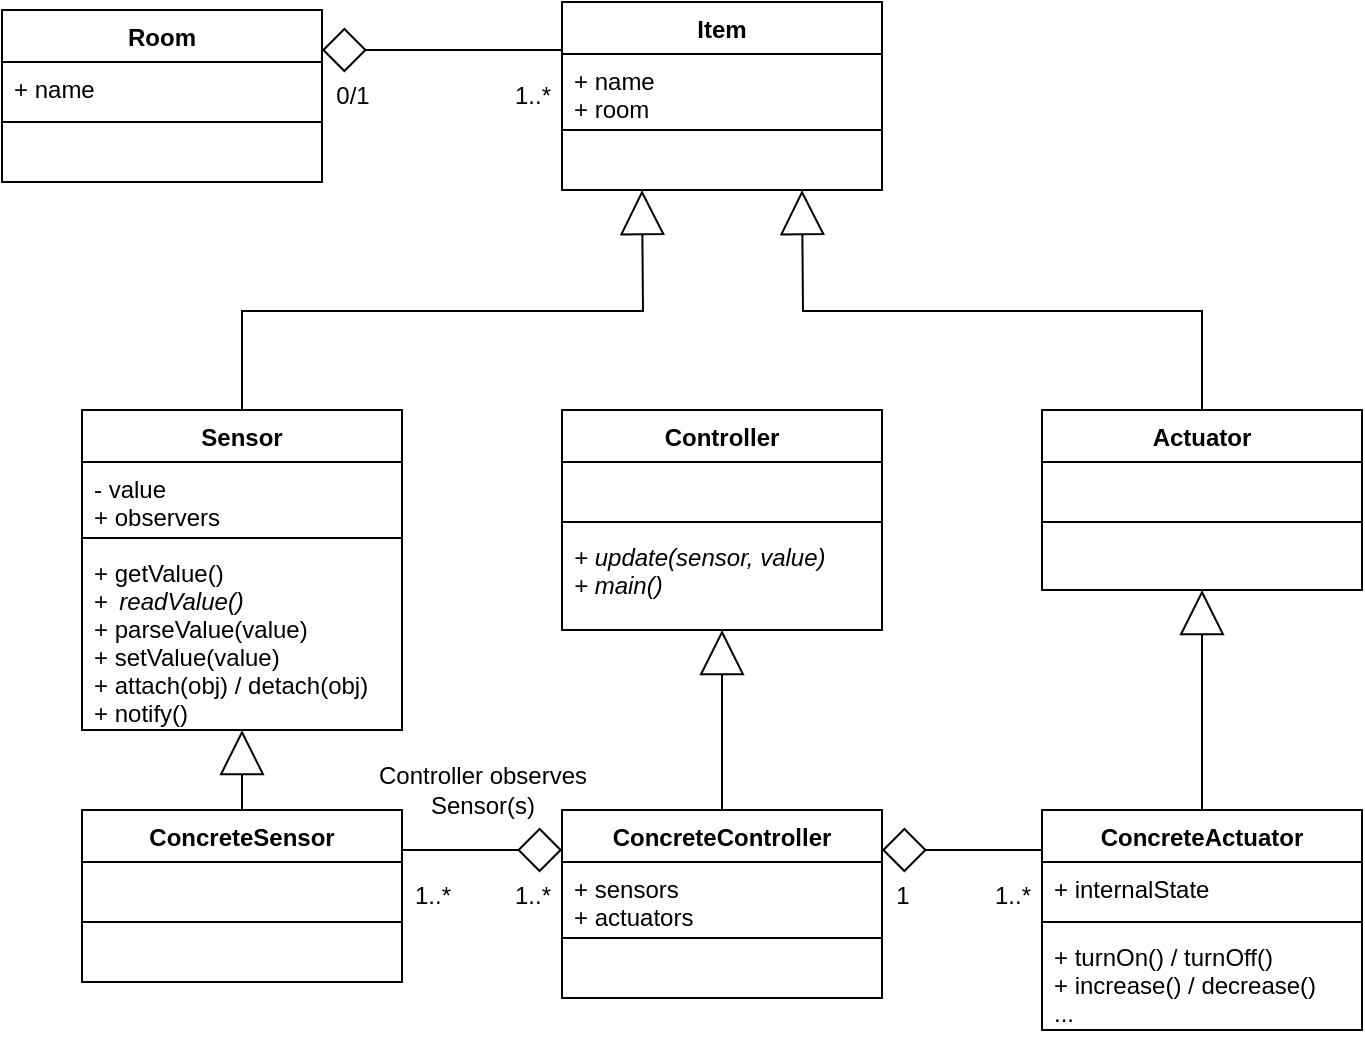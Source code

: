 <mxfile version="12.5.6" type="device"><diagram id="0APf3R0xYvNzL1ahtDGs" name="Page-1"><mxGraphModel dx="865" dy="461" grid="1" gridSize="10" guides="1" tooltips="1" connect="1" arrows="1" fold="1" page="1" pageScale="1" pageWidth="850" pageHeight="1100" math="0" shadow="0"><root><mxCell id="0"/><mxCell id="1" parent="0"/><mxCell id="yFAVkknYEtkEB1I0UsBd-41" style="edgeStyle=orthogonalEdgeStyle;rounded=0;orthogonalLoop=1;jettySize=auto;html=1;exitX=0.5;exitY=0;exitDx=0;exitDy=0;startArrow=none;startFill=0;startSize=20;endArrow=block;endFill=0;endSize=20;" parent="1" source="yFAVkknYEtkEB1I0UsBd-1" edge="1"><mxGeometry relative="1" as="geometry"><mxPoint x="360" y="130" as="targetPoint"/></mxGeometry></mxCell><mxCell id="yFAVkknYEtkEB1I0UsBd-1" value="Sensor" style="swimlane;fontStyle=1;align=center;verticalAlign=top;childLayout=stackLayout;horizontal=1;startSize=26;horizontalStack=0;resizeParent=1;resizeParentMax=0;resizeLast=0;collapsible=1;marginBottom=0;" parent="1" vertex="1"><mxGeometry x="80" y="240" width="160" height="160" as="geometry"/></mxCell><mxCell id="yFAVkknYEtkEB1I0UsBd-2" value="- value&#xA;+ observers&#xA;" style="text;strokeColor=none;fillColor=none;align=left;verticalAlign=top;spacingLeft=4;spacingRight=4;overflow=hidden;rotatable=0;points=[[0,0.5],[1,0.5]];portConstraint=eastwest;" parent="yFAVkknYEtkEB1I0UsBd-1" vertex="1"><mxGeometry y="26" width="160" height="34" as="geometry"/></mxCell><mxCell id="yFAVkknYEtkEB1I0UsBd-3" value="" style="line;strokeWidth=1;fillColor=none;align=left;verticalAlign=middle;spacingTop=-1;spacingLeft=3;spacingRight=3;rotatable=0;labelPosition=right;points=[];portConstraint=eastwest;" parent="yFAVkknYEtkEB1I0UsBd-1" vertex="1"><mxGeometry y="60" width="160" height="8" as="geometry"/></mxCell><mxCell id="yFAVkknYEtkEB1I0UsBd-4" value="+ getValue()&#xA;+&#xA;+ parseValue(value)&#xA;+ setValue(value)&#xA;+ attach(obj) / detach(obj)&#xA;+ notify()&#xA;" style="text;strokeColor=none;fillColor=none;align=left;verticalAlign=top;spacingLeft=4;spacingRight=4;overflow=hidden;rotatable=0;points=[[0,0.5],[1,0.5]];portConstraint=eastwest;" parent="yFAVkknYEtkEB1I0UsBd-1" vertex="1"><mxGeometry y="68" width="160" height="92" as="geometry"/></mxCell><mxCell id="yFAVkknYEtkEB1I0UsBd-44" style="edgeStyle=orthogonalEdgeStyle;rounded=0;orthogonalLoop=1;jettySize=auto;html=1;exitX=0.5;exitY=0;exitDx=0;exitDy=0;startArrow=none;startFill=0;startSize=20;endArrow=block;endFill=0;endSize=20;" parent="1" source="yFAVkknYEtkEB1I0UsBd-5" edge="1"><mxGeometry relative="1" as="geometry"><mxPoint x="440" y="130" as="targetPoint"/></mxGeometry></mxCell><mxCell id="yFAVkknYEtkEB1I0UsBd-5" value="Actuator" style="swimlane;fontStyle=1;align=center;verticalAlign=top;childLayout=stackLayout;horizontal=1;startSize=26;horizontalStack=0;resizeParent=1;resizeParentMax=0;resizeLast=0;collapsible=1;marginBottom=0;" parent="1" vertex="1"><mxGeometry x="560" y="240" width="160" height="90" as="geometry"/></mxCell><mxCell id="yFAVkknYEtkEB1I0UsBd-6" value="&#xA;" style="text;strokeColor=none;fillColor=none;align=left;verticalAlign=top;spacingLeft=4;spacingRight=4;overflow=hidden;rotatable=0;points=[[0,0.5],[1,0.5]];portConstraint=eastwest;" parent="yFAVkknYEtkEB1I0UsBd-5" vertex="1"><mxGeometry y="26" width="160" height="26" as="geometry"/></mxCell><mxCell id="yFAVkknYEtkEB1I0UsBd-7" value="" style="line;strokeWidth=1;fillColor=none;align=left;verticalAlign=middle;spacingTop=-1;spacingLeft=3;spacingRight=3;rotatable=0;labelPosition=right;points=[];portConstraint=eastwest;" parent="yFAVkknYEtkEB1I0UsBd-5" vertex="1"><mxGeometry y="52" width="160" height="8" as="geometry"/></mxCell><mxCell id="yFAVkknYEtkEB1I0UsBd-8" value="&#xA;" style="text;strokeColor=none;fillColor=none;align=left;verticalAlign=top;spacingLeft=4;spacingRight=4;overflow=hidden;rotatable=0;points=[[0,0.5],[1,0.5]];portConstraint=eastwest;" parent="yFAVkknYEtkEB1I0UsBd-5" vertex="1"><mxGeometry y="60" width="160" height="30" as="geometry"/></mxCell><mxCell id="yFAVkknYEtkEB1I0UsBd-9" value="Item" style="swimlane;fontStyle=1;align=center;verticalAlign=top;childLayout=stackLayout;horizontal=1;startSize=26;horizontalStack=0;resizeParent=1;resizeParentMax=0;resizeLast=0;collapsible=1;marginBottom=0;" parent="1" vertex="1"><mxGeometry x="320" y="36" width="160" height="94" as="geometry"/></mxCell><mxCell id="yFAVkknYEtkEB1I0UsBd-10" value="+ name&#xA;+ room&#xA;" style="text;strokeColor=none;fillColor=none;align=left;verticalAlign=top;spacingLeft=4;spacingRight=4;overflow=hidden;rotatable=0;points=[[0,0.5],[1,0.5]];portConstraint=eastwest;" parent="yFAVkknYEtkEB1I0UsBd-9" vertex="1"><mxGeometry y="26" width="160" height="34" as="geometry"/></mxCell><mxCell id="yFAVkknYEtkEB1I0UsBd-11" value="" style="line;strokeWidth=1;fillColor=none;align=left;verticalAlign=middle;spacingTop=-1;spacingLeft=3;spacingRight=3;rotatable=0;labelPosition=right;points=[];portConstraint=eastwest;" parent="yFAVkknYEtkEB1I0UsBd-9" vertex="1"><mxGeometry y="60" width="160" height="8" as="geometry"/></mxCell><mxCell id="yFAVkknYEtkEB1I0UsBd-12" value="&#xA;" style="text;strokeColor=none;fillColor=none;align=left;verticalAlign=top;spacingLeft=4;spacingRight=4;overflow=hidden;rotatable=0;points=[[0,0.5],[1,0.5]];portConstraint=eastwest;" parent="yFAVkknYEtkEB1I0UsBd-9" vertex="1"><mxGeometry y="68" width="160" height="26" as="geometry"/></mxCell><mxCell id="yFAVkknYEtkEB1I0UsBd-13" value="Room" style="swimlane;fontStyle=1;align=center;verticalAlign=top;childLayout=stackLayout;horizontal=1;startSize=26;horizontalStack=0;resizeParent=1;resizeParentMax=0;resizeLast=0;collapsible=1;marginBottom=0;" parent="1" vertex="1"><mxGeometry x="40" y="40" width="160" height="86" as="geometry"/></mxCell><mxCell id="yFAVkknYEtkEB1I0UsBd-14" value="+ name" style="text;strokeColor=none;fillColor=none;align=left;verticalAlign=top;spacingLeft=4;spacingRight=4;overflow=hidden;rotatable=0;points=[[0,0.5],[1,0.5]];portConstraint=eastwest;" parent="yFAVkknYEtkEB1I0UsBd-13" vertex="1"><mxGeometry y="26" width="160" height="26" as="geometry"/></mxCell><mxCell id="yFAVkknYEtkEB1I0UsBd-15" value="" style="line;strokeWidth=1;fillColor=none;align=left;verticalAlign=middle;spacingTop=-1;spacingLeft=3;spacingRight=3;rotatable=0;labelPosition=right;points=[];portConstraint=eastwest;" parent="yFAVkknYEtkEB1I0UsBd-13" vertex="1"><mxGeometry y="52" width="160" height="8" as="geometry"/></mxCell><mxCell id="yFAVkknYEtkEB1I0UsBd-16" value="&#xA;" style="text;strokeColor=none;fillColor=none;align=left;verticalAlign=top;spacingLeft=4;spacingRight=4;overflow=hidden;rotatable=0;points=[[0,0.5],[1,0.5]];portConstraint=eastwest;" parent="yFAVkknYEtkEB1I0UsBd-13" vertex="1"><mxGeometry y="60" width="160" height="26" as="geometry"/></mxCell><mxCell id="yFAVkknYEtkEB1I0UsBd-45" style="edgeStyle=orthogonalEdgeStyle;rounded=0;orthogonalLoop=1;jettySize=auto;html=1;exitX=0.5;exitY=0;exitDx=0;exitDy=0;startArrow=none;startFill=0;startSize=20;endArrow=block;endFill=0;endSize=20;" parent="1" source="yFAVkknYEtkEB1I0UsBd-17" edge="1"><mxGeometry relative="1" as="geometry"><mxPoint x="160" y="400" as="targetPoint"/></mxGeometry></mxCell><mxCell id="yFAVkknYEtkEB1I0UsBd-17" value="ConcreteSensor" style="swimlane;fontStyle=1;align=center;verticalAlign=top;childLayout=stackLayout;horizontal=1;startSize=26;horizontalStack=0;resizeParent=1;resizeParentMax=0;resizeLast=0;collapsible=1;marginBottom=0;" parent="1" vertex="1"><mxGeometry x="80" y="440" width="160" height="86" as="geometry"/></mxCell><mxCell id="yFAVkknYEtkEB1I0UsBd-18" value="&#xA;" style="text;strokeColor=none;fillColor=none;align=left;verticalAlign=top;spacingLeft=4;spacingRight=4;overflow=hidden;rotatable=0;points=[[0,0.5],[1,0.5]];portConstraint=eastwest;" parent="yFAVkknYEtkEB1I0UsBd-17" vertex="1"><mxGeometry y="26" width="160" height="26" as="geometry"/></mxCell><mxCell id="yFAVkknYEtkEB1I0UsBd-19" value="" style="line;strokeWidth=1;fillColor=none;align=left;verticalAlign=middle;spacingTop=-1;spacingLeft=3;spacingRight=3;rotatable=0;labelPosition=right;points=[];portConstraint=eastwest;" parent="yFAVkknYEtkEB1I0UsBd-17" vertex="1"><mxGeometry y="52" width="160" height="8" as="geometry"/></mxCell><mxCell id="yFAVkknYEtkEB1I0UsBd-20" value="&#xA;" style="text;strokeColor=none;fillColor=none;align=left;verticalAlign=top;spacingLeft=4;spacingRight=4;overflow=hidden;rotatable=0;points=[[0,0.5],[1,0.5]];portConstraint=eastwest;" parent="yFAVkknYEtkEB1I0UsBd-17" vertex="1"><mxGeometry y="60" width="160" height="26" as="geometry"/></mxCell><mxCell id="yFAVkknYEtkEB1I0UsBd-47" style="edgeStyle=orthogonalEdgeStyle;rounded=0;orthogonalLoop=1;jettySize=auto;html=1;exitX=0.5;exitY=0;exitDx=0;exitDy=0;startArrow=none;startFill=0;startSize=20;endArrow=block;endFill=0;endSize=20;" parent="1" source="yFAVkknYEtkEB1I0UsBd-21" edge="1"><mxGeometry relative="1" as="geometry"><mxPoint x="640" y="330" as="targetPoint"/></mxGeometry></mxCell><mxCell id="yFAVkknYEtkEB1I0UsBd-21" value="ConcreteActuator" style="swimlane;fontStyle=1;align=center;verticalAlign=top;childLayout=stackLayout;horizontal=1;startSize=26;horizontalStack=0;resizeParent=1;resizeParentMax=0;resizeLast=0;collapsible=1;marginBottom=0;" parent="1" vertex="1"><mxGeometry x="560" y="440" width="160" height="110" as="geometry"/></mxCell><mxCell id="yFAVkknYEtkEB1I0UsBd-22" value="+ internalState" style="text;strokeColor=none;fillColor=none;align=left;verticalAlign=top;spacingLeft=4;spacingRight=4;overflow=hidden;rotatable=0;points=[[0,0.5],[1,0.5]];portConstraint=eastwest;" parent="yFAVkknYEtkEB1I0UsBd-21" vertex="1"><mxGeometry y="26" width="160" height="26" as="geometry"/></mxCell><mxCell id="yFAVkknYEtkEB1I0UsBd-23" value="" style="line;strokeWidth=1;fillColor=none;align=left;verticalAlign=middle;spacingTop=-1;spacingLeft=3;spacingRight=3;rotatable=0;labelPosition=right;points=[];portConstraint=eastwest;" parent="yFAVkknYEtkEB1I0UsBd-21" vertex="1"><mxGeometry y="52" width="160" height="8" as="geometry"/></mxCell><mxCell id="yFAVkknYEtkEB1I0UsBd-24" value="+ turnOn() / turnOff()&#xA;+ increase() / decrease()&#xA;...&#xA;" style="text;strokeColor=none;fillColor=none;align=left;verticalAlign=top;spacingLeft=4;spacingRight=4;overflow=hidden;rotatable=0;points=[[0,0.5],[1,0.5]];portConstraint=eastwest;" parent="yFAVkknYEtkEB1I0UsBd-21" vertex="1"><mxGeometry y="60" width="160" height="50" as="geometry"/></mxCell><mxCell id="yFAVkknYEtkEB1I0UsBd-25" value="Controller" style="swimlane;fontStyle=1;align=center;verticalAlign=top;childLayout=stackLayout;horizontal=1;startSize=26;horizontalStack=0;resizeParent=1;resizeParentMax=0;resizeLast=0;collapsible=1;marginBottom=0;" parent="1" vertex="1"><mxGeometry x="320" y="240" width="160" height="110" as="geometry"/></mxCell><mxCell id="yFAVkknYEtkEB1I0UsBd-26" value="&#xA;" style="text;strokeColor=none;fillColor=none;align=left;verticalAlign=top;spacingLeft=4;spacingRight=4;overflow=hidden;rotatable=0;points=[[0,0.5],[1,0.5]];portConstraint=eastwest;" parent="yFAVkknYEtkEB1I0UsBd-25" vertex="1"><mxGeometry y="26" width="160" height="26" as="geometry"/></mxCell><mxCell id="yFAVkknYEtkEB1I0UsBd-27" value="" style="line;strokeWidth=1;fillColor=none;align=left;verticalAlign=middle;spacingTop=-1;spacingLeft=3;spacingRight=3;rotatable=0;labelPosition=right;points=[];portConstraint=eastwest;" parent="yFAVkknYEtkEB1I0UsBd-25" vertex="1"><mxGeometry y="52" width="160" height="8" as="geometry"/></mxCell><mxCell id="yFAVkknYEtkEB1I0UsBd-28" value="+ update(sensor, value)&#xA;+ main()" style="text;strokeColor=none;fillColor=none;align=left;verticalAlign=top;spacingLeft=4;spacingRight=4;overflow=hidden;rotatable=0;points=[[0,0.5],[1,0.5]];portConstraint=eastwest;fontStyle=2" parent="yFAVkknYEtkEB1I0UsBd-25" vertex="1"><mxGeometry y="60" width="160" height="50" as="geometry"/></mxCell><mxCell id="yFAVkknYEtkEB1I0UsBd-46" style="edgeStyle=orthogonalEdgeStyle;rounded=0;orthogonalLoop=1;jettySize=auto;html=1;exitX=0.5;exitY=0;exitDx=0;exitDy=0;startArrow=none;startFill=0;startSize=20;endArrow=block;endFill=0;endSize=20;" parent="1" source="yFAVkknYEtkEB1I0UsBd-29" edge="1"><mxGeometry relative="1" as="geometry"><mxPoint x="400" y="350" as="targetPoint"/></mxGeometry></mxCell><mxCell id="yFAVkknYEtkEB1I0UsBd-51" style="edgeStyle=orthogonalEdgeStyle;rounded=0;orthogonalLoop=1;jettySize=auto;html=1;startArrow=diamond;startFill=0;startSize=20;endArrow=none;endFill=0;endSize=20;" parent="1" edge="1"><mxGeometry relative="1" as="geometry"><mxPoint x="320" y="460" as="sourcePoint"/><mxPoint x="240" y="460" as="targetPoint"/></mxGeometry></mxCell><mxCell id="yFAVkknYEtkEB1I0UsBd-29" value="ConcreteController" style="swimlane;fontStyle=1;align=center;verticalAlign=top;childLayout=stackLayout;horizontal=1;startSize=26;horizontalStack=0;resizeParent=1;resizeParentMax=0;resizeLast=0;collapsible=1;marginBottom=0;" parent="1" vertex="1"><mxGeometry x="320" y="440" width="160" height="94" as="geometry"/></mxCell><mxCell id="yFAVkknYEtkEB1I0UsBd-30" value="+ sensors&#xA;+ actuators&#xA;" style="text;strokeColor=none;fillColor=none;align=left;verticalAlign=top;spacingLeft=4;spacingRight=4;overflow=hidden;rotatable=0;points=[[0,0.5],[1,0.5]];portConstraint=eastwest;" parent="yFAVkknYEtkEB1I0UsBd-29" vertex="1"><mxGeometry y="26" width="160" height="34" as="geometry"/></mxCell><mxCell id="yFAVkknYEtkEB1I0UsBd-31" value="" style="line;strokeWidth=1;fillColor=none;align=left;verticalAlign=middle;spacingTop=-1;spacingLeft=3;spacingRight=3;rotatable=0;labelPosition=right;points=[];portConstraint=eastwest;" parent="yFAVkknYEtkEB1I0UsBd-29" vertex="1"><mxGeometry y="60" width="160" height="8" as="geometry"/></mxCell><mxCell id="yFAVkknYEtkEB1I0UsBd-32" value="&#xA;" style="text;strokeColor=none;fillColor=none;align=left;verticalAlign=top;spacingLeft=4;spacingRight=4;overflow=hidden;rotatable=0;points=[[0,0.5],[1,0.5]];portConstraint=eastwest;" parent="yFAVkknYEtkEB1I0UsBd-29" vertex="1"><mxGeometry y="68" width="160" height="26" as="geometry"/></mxCell><mxCell id="yFAVkknYEtkEB1I0UsBd-33" style="rounded=0;orthogonalLoop=1;jettySize=auto;html=1;startArrow=diamond;startFill=0;endArrow=none;endFill=0;startSize=20;" parent="1" edge="1"><mxGeometry relative="1" as="geometry"><mxPoint x="200" y="60" as="sourcePoint"/><mxPoint x="320" y="60" as="targetPoint"/></mxGeometry></mxCell><mxCell id="yFAVkknYEtkEB1I0UsBd-50" value="&lt;div align=&quot;left&quot;&gt;&lt;i&gt;&amp;nbsp;&amp;nbsp;&amp;nbsp;&amp;nbsp;&amp;nbsp;&amp;nbsp;&amp;nbsp;&amp;nbsp;&amp;nbsp;&amp;nbsp;&amp;nbsp;&amp;nbsp;&amp;nbsp; readValue()&lt;/i&gt;&lt;/div&gt;" style="text;html=1;align=left;verticalAlign=middle;resizable=0;points=[];autosize=1;" parent="1" vertex="1"><mxGeometry x="50" y="326" width="120" height="20" as="geometry"/></mxCell><mxCell id="yFAVkknYEtkEB1I0UsBd-52" style="edgeStyle=orthogonalEdgeStyle;rounded=0;orthogonalLoop=1;jettySize=auto;html=1;startArrow=diamond;startFill=0;startSize=20;endArrow=none;endFill=0;endSize=20;" parent="1" edge="1"><mxGeometry relative="1" as="geometry"><mxPoint x="480" y="460" as="sourcePoint"/><mxPoint x="560" y="460" as="targetPoint"/></mxGeometry></mxCell><mxCell id="yFAVkknYEtkEB1I0UsBd-53" value="&lt;div&gt;Controller observes&lt;/div&gt;&lt;div&gt;Sensor(s)&lt;/div&gt;" style="text;html=1;align=center;verticalAlign=middle;resizable=0;points=[];autosize=1;" parent="1" vertex="1"><mxGeometry x="220" y="415" width="120" height="30" as="geometry"/></mxCell><mxCell id="yFAVkknYEtkEB1I0UsBd-54" value="0/1" style="text;html=1;align=center;verticalAlign=middle;resizable=0;points=[];autosize=1;" parent="1" vertex="1"><mxGeometry x="200" y="73" width="30" height="20" as="geometry"/></mxCell><mxCell id="yFAVkknYEtkEB1I0UsBd-55" value="1..*" style="text;html=1;align=center;verticalAlign=middle;resizable=0;points=[];autosize=1;" parent="1" vertex="1"><mxGeometry x="290" y="73" width="30" height="20" as="geometry"/></mxCell><mxCell id="yFAVkknYEtkEB1I0UsBd-56" value="1..*" style="text;html=1;align=center;verticalAlign=middle;resizable=0;points=[];autosize=1;" parent="1" vertex="1"><mxGeometry x="240" y="473" width="30" height="20" as="geometry"/></mxCell><mxCell id="yFAVkknYEtkEB1I0UsBd-57" value="1..*" style="text;html=1;align=center;verticalAlign=middle;resizable=0;points=[];autosize=1;" parent="1" vertex="1"><mxGeometry x="290" y="473" width="30" height="20" as="geometry"/></mxCell><mxCell id="yFAVkknYEtkEB1I0UsBd-58" value="1" style="text;html=1;align=center;verticalAlign=middle;resizable=0;points=[];autosize=1;" parent="1" vertex="1"><mxGeometry x="480" y="473" width="20" height="20" as="geometry"/></mxCell><mxCell id="yFAVkknYEtkEB1I0UsBd-59" value="1..*" style="text;html=1;align=center;verticalAlign=middle;resizable=0;points=[];autosize=1;" parent="1" vertex="1"><mxGeometry x="530" y="473" width="30" height="20" as="geometry"/></mxCell></root></mxGraphModel></diagram></mxfile>